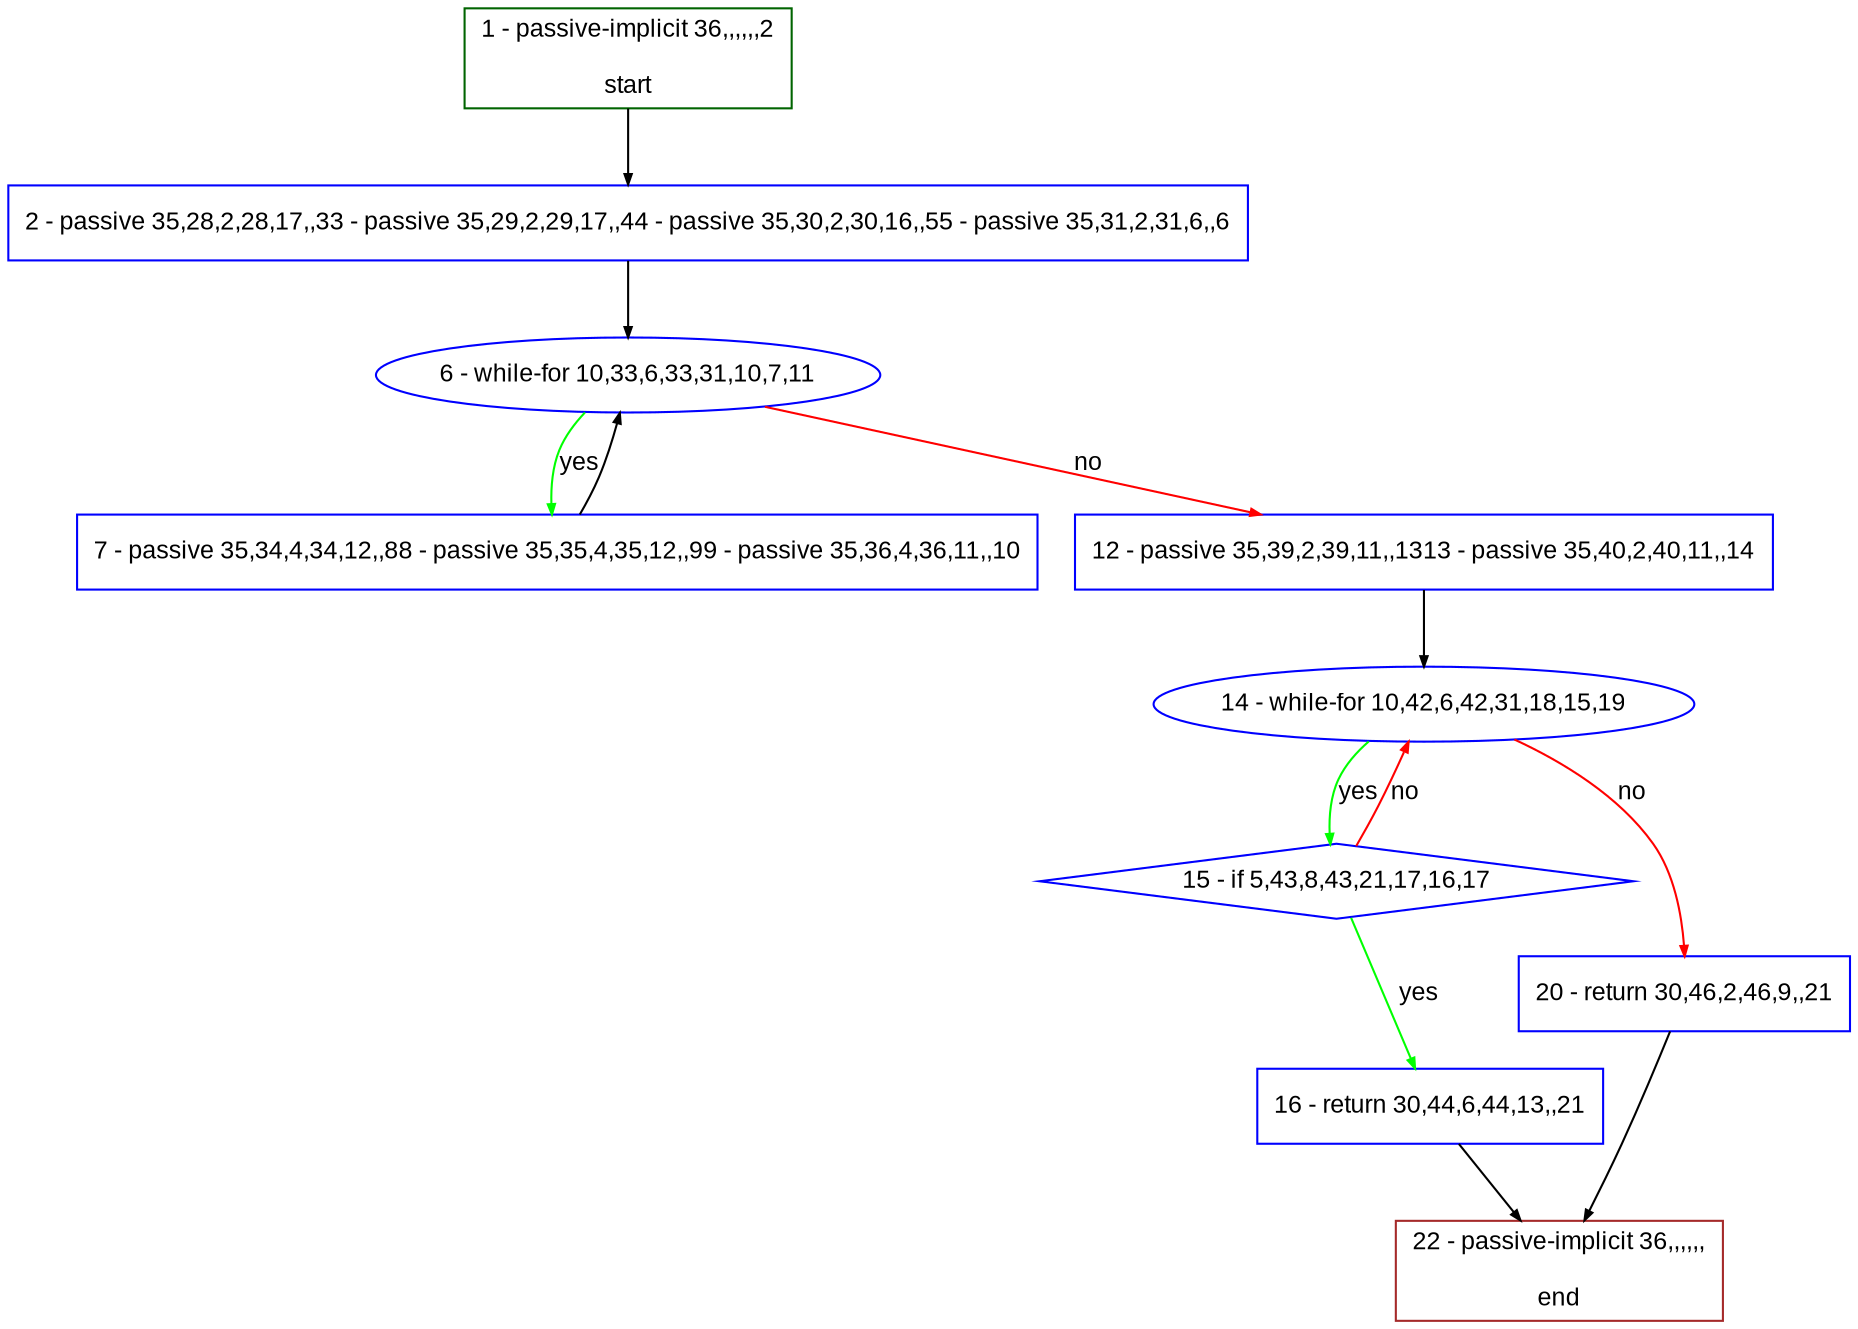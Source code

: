 digraph "" {
  graph [bgcolor="white", fillcolor="#FFFFCC", pack="true", packmode="clust", fontname="Arial", label="", fontsize="12", compound="true", style="rounded,filled"];
  node [node_initialized="no", fillcolor="white", fontname="Arial", label="", color="grey", fontsize="12", fixedsize="false", compound="true", shape="rectangle", style="filled"];
  edge [arrowtail="none", lhead="", fontcolor="black", fontname="Arial", label="", color="black", fontsize="12", arrowhead="normal", arrowsize="0.5", compound="true", ltail="", dir="forward"];
  __N1 [fillcolor="#ffffff", label="2 - passive 35,28,2,28,17,,33 - passive 35,29,2,29,17,,44 - passive 35,30,2,30,16,,55 - passive 35,31,2,31,6,,6", color="#0000ff", shape="box", style="filled"];
  __N2 [fillcolor="#ffffff", label="1 - passive-implicit 36,,,,,,2\n\nstart", color="#006400", shape="box", style="filled"];
  __N3 [fillcolor="#ffffff", label="6 - while-for 10,33,6,33,31,10,7,11", color="#0000ff", shape="oval", style="filled"];
  __N4 [fillcolor="#ffffff", label="7 - passive 35,34,4,34,12,,88 - passive 35,35,4,35,12,,99 - passive 35,36,4,36,11,,10", color="#0000ff", shape="box", style="filled"];
  __N5 [fillcolor="#ffffff", label="12 - passive 35,39,2,39,11,,1313 - passive 35,40,2,40,11,,14", color="#0000ff", shape="box", style="filled"];
  __N6 [fillcolor="#ffffff", label="14 - while-for 10,42,6,42,31,18,15,19", color="#0000ff", shape="oval", style="filled"];
  __N7 [fillcolor="#ffffff", label="15 - if 5,43,8,43,21,17,16,17", color="#0000ff", shape="diamond", style="filled"];
  __N8 [fillcolor="#ffffff", label="20 - return 30,46,2,46,9,,21", color="#0000ff", shape="box", style="filled"];
  __N9 [fillcolor="#ffffff", label="16 - return 30,44,6,44,13,,21", color="#0000ff", shape="box", style="filled"];
  __N10 [fillcolor="#ffffff", label="22 - passive-implicit 36,,,,,,\n\nend", color="#a52a2a", shape="box", style="filled"];
  __N2 -> __N1 [arrowtail="none", color="#000000", label="", arrowhead="normal", dir="forward"];
  __N1 -> __N3 [arrowtail="none", color="#000000", label="", arrowhead="normal", dir="forward"];
  __N3 -> __N4 [arrowtail="none", color="#00ff00", label="yes", arrowhead="normal", dir="forward"];
  __N4 -> __N3 [arrowtail="none", color="#000000", label="", arrowhead="normal", dir="forward"];
  __N3 -> __N5 [arrowtail="none", color="#ff0000", label="no", arrowhead="normal", dir="forward"];
  __N5 -> __N6 [arrowtail="none", color="#000000", label="", arrowhead="normal", dir="forward"];
  __N6 -> __N7 [arrowtail="none", color="#00ff00", label="yes", arrowhead="normal", dir="forward"];
  __N7 -> __N6 [arrowtail="none", color="#ff0000", label="no", arrowhead="normal", dir="forward"];
  __N6 -> __N8 [arrowtail="none", color="#ff0000", label="no", arrowhead="normal", dir="forward"];
  __N7 -> __N9 [arrowtail="none", color="#00ff00", label="yes", arrowhead="normal", dir="forward"];
  __N9 -> __N10 [arrowtail="none", color="#000000", label="", arrowhead="normal", dir="forward"];
  __N8 -> __N10 [arrowtail="none", color="#000000", label="", arrowhead="normal", dir="forward"];
}

